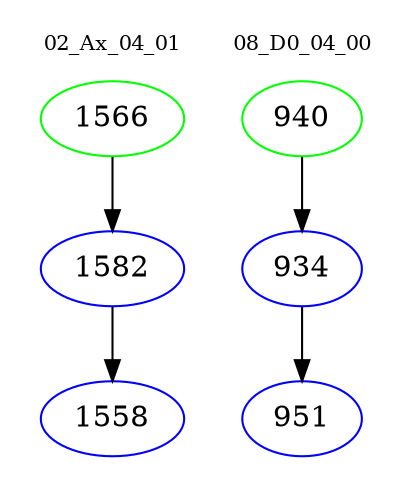 digraph{
subgraph cluster_0 {
color = white
label = "02_Ax_04_01";
fontsize=10;
T0_1566 [label="1566", color="green"]
T0_1566 -> T0_1582 [color="black"]
T0_1582 [label="1582", color="blue"]
T0_1582 -> T0_1558 [color="black"]
T0_1558 [label="1558", color="blue"]
}
subgraph cluster_1 {
color = white
label = "08_D0_04_00";
fontsize=10;
T1_940 [label="940", color="green"]
T1_940 -> T1_934 [color="black"]
T1_934 [label="934", color="blue"]
T1_934 -> T1_951 [color="black"]
T1_951 [label="951", color="blue"]
}
}
